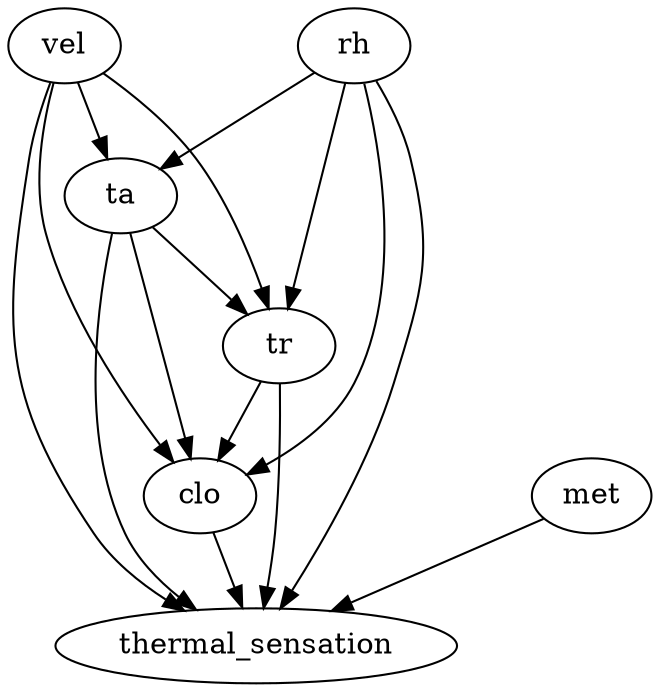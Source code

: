 digraph {
	ta -> tr
	vel -> ta
	rh -> ta
	ta -> clo
	ta -> thermal_sensation
	vel -> tr
	rh -> tr
	tr -> clo
	tr -> thermal_sensation
	vel -> clo
	vel -> thermal_sensation
	rh -> clo
	rh -> thermal_sensation
	met -> thermal_sensation
	clo -> thermal_sensation
}
